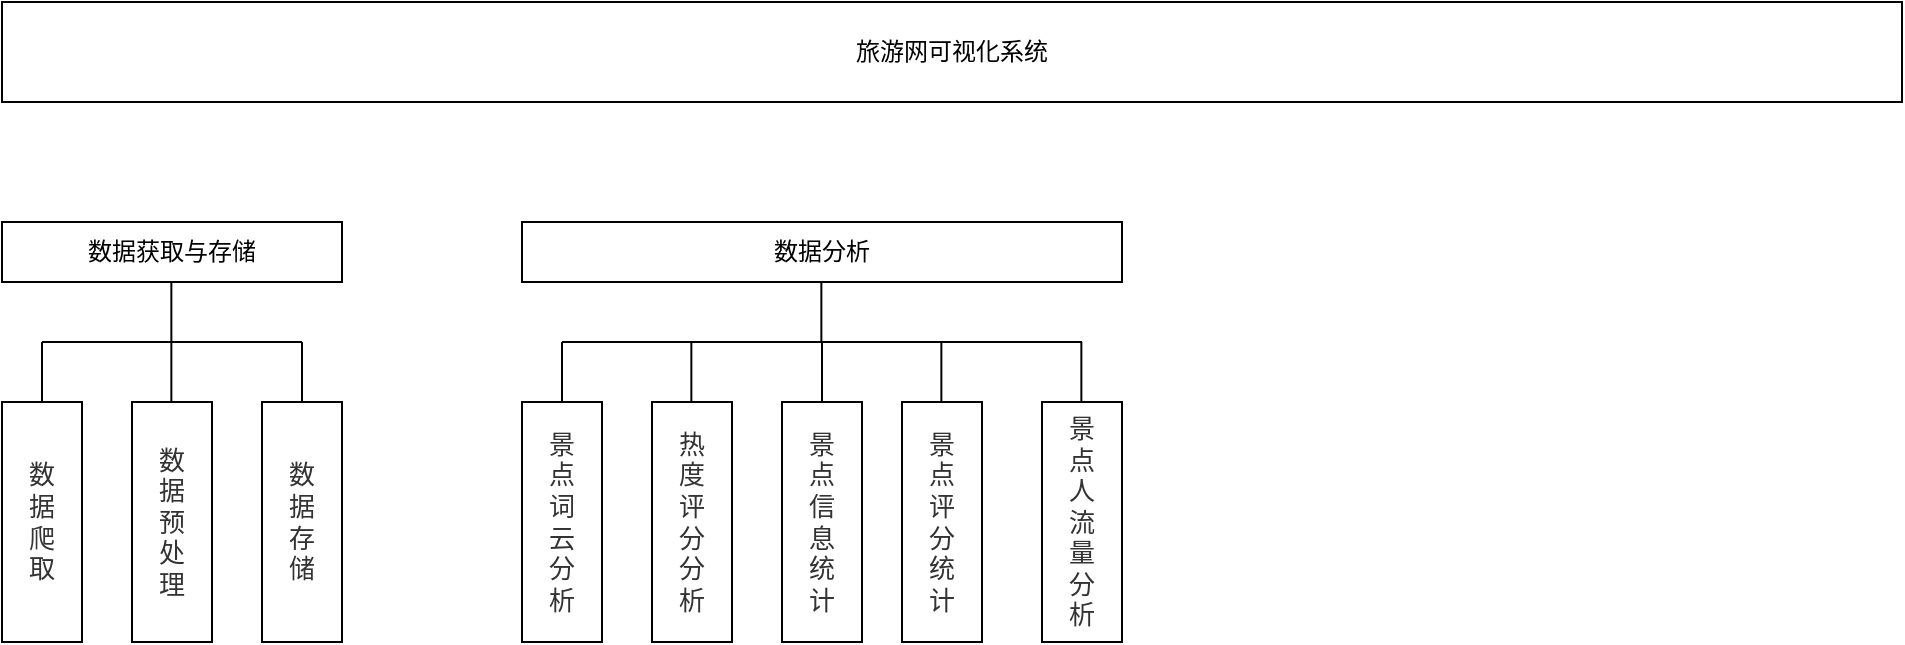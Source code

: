 <mxfile version="24.8.8">
  <diagram name="第 1 页" id="kGdFoOqjAgr1KZH3qnpg">
    <mxGraphModel dx="1383" dy="911" grid="1" gridSize="10" guides="1" tooltips="1" connect="1" arrows="1" fold="1" page="1" pageScale="1" pageWidth="827" pageHeight="1169" math="0" shadow="0">
      <root>
        <mxCell id="0" />
        <mxCell id="1" parent="0" />
        <mxCell id="sTMlbBnESELgm27xDzZq-1" value="旅游网可视化系统" style="rounded=0;whiteSpace=wrap;html=1;" vertex="1" parent="1">
          <mxGeometry x="150" y="110" width="950" height="50" as="geometry" />
        </mxCell>
        <mxCell id="sTMlbBnESELgm27xDzZq-2" value="数据获取与存储" style="rounded=0;whiteSpace=wrap;html=1;" vertex="1" parent="1">
          <mxGeometry x="150" y="220" width="170" height="30" as="geometry" />
        </mxCell>
        <mxCell id="sTMlbBnESELgm27xDzZq-3" value="&lt;div&gt;&lt;span style=&quot;color: rgb(51, 51, 51); font-family: Arial, sans-serif; font-size: 13px; text-align: start; background-color: rgb(255, 255, 255);&quot;&gt;数&lt;/span&gt;&lt;/div&gt;&lt;div&gt;&lt;span style=&quot;color: rgb(51, 51, 51); font-family: Arial, sans-serif; font-size: 13px; text-align: start; background-color: rgb(255, 255, 255);&quot;&gt;据&lt;/span&gt;&lt;/div&gt;&lt;div&gt;&lt;span style=&quot;color: rgb(51, 51, 51); font-family: Arial, sans-serif; font-size: 13px; text-align: start; background-color: rgb(255, 255, 255);&quot;&gt;爬&lt;/span&gt;&lt;/div&gt;&lt;div&gt;&lt;span style=&quot;color: rgb(51, 51, 51); font-family: Arial, sans-serif; font-size: 13px; text-align: start; background-color: rgb(255, 255, 255);&quot;&gt;取&lt;/span&gt;&lt;/div&gt;" style="rounded=0;whiteSpace=wrap;html=1;" vertex="1" parent="1">
          <mxGeometry x="150" y="310" width="40" height="120" as="geometry" />
        </mxCell>
        <mxCell id="sTMlbBnESELgm27xDzZq-4" value="&lt;div&gt;&lt;span style=&quot;color: rgb(51, 51, 51); font-family: Arial, sans-serif; font-size: 13px; text-align: start; background-color: rgb(255, 255, 255);&quot;&gt;数&lt;/span&gt;&lt;/div&gt;&lt;div&gt;&lt;span style=&quot;color: rgb(51, 51, 51); font-family: Arial, sans-serif; font-size: 13px; text-align: start; background-color: rgb(255, 255, 255);&quot;&gt;据&lt;/span&gt;&lt;/div&gt;&lt;div style=&quot;text-align: start;&quot;&gt;&lt;font face=&quot;Arial, sans-serif&quot; color=&quot;#333333&quot;&gt;&lt;span style=&quot;font-size: 13px; background-color: rgb(255, 255, 255);&quot;&gt;预&lt;/span&gt;&lt;/font&gt;&lt;/div&gt;&lt;div style=&quot;text-align: start;&quot;&gt;&lt;font face=&quot;Arial, sans-serif&quot; color=&quot;#333333&quot;&gt;&lt;span style=&quot;font-size: 13px; background-color: rgb(255, 255, 255);&quot;&gt;处&lt;/span&gt;&lt;/font&gt;&lt;/div&gt;&lt;div style=&quot;text-align: start;&quot;&gt;&lt;font face=&quot;Arial, sans-serif&quot; color=&quot;#333333&quot;&gt;&lt;span style=&quot;font-size: 13px; background-color: rgb(255, 255, 255);&quot;&gt;理&lt;/span&gt;&lt;/font&gt;&lt;/div&gt;" style="rounded=0;whiteSpace=wrap;html=1;" vertex="1" parent="1">
          <mxGeometry x="215" y="310" width="40" height="120" as="geometry" />
        </mxCell>
        <mxCell id="sTMlbBnESELgm27xDzZq-5" value="&lt;div&gt;&lt;span style=&quot;color: rgb(51, 51, 51); font-family: Arial, sans-serif; font-size: 13px; text-align: start; background-color: rgb(255, 255, 255);&quot;&gt;数&lt;/span&gt;&lt;/div&gt;&lt;div&gt;&lt;span style=&quot;color: rgb(51, 51, 51); font-family: Arial, sans-serif; font-size: 13px; text-align: start; background-color: rgb(255, 255, 255);&quot;&gt;据&lt;/span&gt;&lt;/div&gt;&lt;div style=&quot;text-align: start;&quot;&gt;&lt;font face=&quot;Arial, sans-serif&quot; color=&quot;#333333&quot;&gt;&lt;span style=&quot;font-size: 13px; background-color: rgb(255, 255, 255);&quot;&gt;存&lt;/span&gt;&lt;/font&gt;&lt;/div&gt;&lt;div style=&quot;text-align: start;&quot;&gt;&lt;font face=&quot;Arial, sans-serif&quot; color=&quot;#333333&quot;&gt;&lt;span style=&quot;font-size: 13px; background-color: rgb(255, 255, 255);&quot;&gt;储&lt;/span&gt;&lt;/font&gt;&lt;/div&gt;" style="rounded=0;whiteSpace=wrap;html=1;" vertex="1" parent="1">
          <mxGeometry x="280" y="310" width="40" height="120" as="geometry" />
        </mxCell>
        <mxCell id="sTMlbBnESELgm27xDzZq-6" value="" style="endArrow=none;html=1;rounded=0;" edge="1" parent="1">
          <mxGeometry width="50" height="50" relative="1" as="geometry">
            <mxPoint x="170" y="280" as="sourcePoint" />
            <mxPoint x="300" y="280" as="targetPoint" />
          </mxGeometry>
        </mxCell>
        <mxCell id="sTMlbBnESELgm27xDzZq-8" value="" style="endArrow=none;html=1;rounded=0;" edge="1" parent="1">
          <mxGeometry width="50" height="50" relative="1" as="geometry">
            <mxPoint x="234.68" y="280" as="sourcePoint" />
            <mxPoint x="234.68" y="250" as="targetPoint" />
          </mxGeometry>
        </mxCell>
        <mxCell id="sTMlbBnESELgm27xDzZq-9" value="" style="endArrow=none;html=1;rounded=0;exitX=0.5;exitY=0;exitDx=0;exitDy=0;" edge="1" parent="1" source="sTMlbBnESELgm27xDzZq-3">
          <mxGeometry width="50" height="50" relative="1" as="geometry">
            <mxPoint x="120" y="330" as="sourcePoint" />
            <mxPoint x="170" y="280" as="targetPoint" />
          </mxGeometry>
        </mxCell>
        <mxCell id="sTMlbBnESELgm27xDzZq-10" value="" style="endArrow=none;html=1;rounded=0;" edge="1" parent="1" source="sTMlbBnESELgm27xDzZq-5">
          <mxGeometry width="50" height="50" relative="1" as="geometry">
            <mxPoint x="250" y="330" as="sourcePoint" />
            <mxPoint x="300" y="280" as="targetPoint" />
          </mxGeometry>
        </mxCell>
        <mxCell id="sTMlbBnESELgm27xDzZq-11" value="" style="endArrow=none;html=1;rounded=0;" edge="1" parent="1">
          <mxGeometry width="50" height="50" relative="1" as="geometry">
            <mxPoint x="234.68" y="310" as="sourcePoint" />
            <mxPoint x="234.68" y="280" as="targetPoint" />
          </mxGeometry>
        </mxCell>
        <mxCell id="sTMlbBnESELgm27xDzZq-12" value="数据分析" style="rounded=0;whiteSpace=wrap;html=1;" vertex="1" parent="1">
          <mxGeometry x="410" y="220" width="300" height="30" as="geometry" />
        </mxCell>
        <mxCell id="sTMlbBnESELgm27xDzZq-13" value="&lt;div style=&quot;text-align: start;&quot;&gt;&lt;font face=&quot;Arial, sans-serif&quot; color=&quot;#333333&quot;&gt;&lt;span style=&quot;font-size: 13px; background-color: rgb(255, 255, 255);&quot;&gt;景&lt;/span&gt;&lt;/font&gt;&lt;/div&gt;&lt;div style=&quot;text-align: start;&quot;&gt;&lt;font face=&quot;Arial, sans-serif&quot; color=&quot;#333333&quot;&gt;&lt;span style=&quot;font-size: 13px; background-color: rgb(255, 255, 255);&quot;&gt;点&lt;/span&gt;&lt;/font&gt;&lt;/div&gt;&lt;div style=&quot;text-align: start;&quot;&gt;&lt;font face=&quot;Arial, sans-serif&quot; color=&quot;#333333&quot;&gt;&lt;span style=&quot;font-size: 13px; background-color: rgb(255, 255, 255);&quot;&gt;词&lt;/span&gt;&lt;/font&gt;&lt;/div&gt;&lt;div style=&quot;text-align: start;&quot;&gt;&lt;font face=&quot;Arial, sans-serif&quot; color=&quot;#333333&quot;&gt;&lt;span style=&quot;font-size: 13px; background-color: rgb(255, 255, 255);&quot;&gt;云&lt;/span&gt;&lt;/font&gt;&lt;/div&gt;&lt;div style=&quot;text-align: start;&quot;&gt;&lt;font face=&quot;Arial, sans-serif&quot; color=&quot;#333333&quot;&gt;&lt;span style=&quot;font-size: 13px; background-color: rgb(255, 255, 255);&quot;&gt;分&lt;/span&gt;&lt;/font&gt;&lt;/div&gt;&lt;div style=&quot;text-align: start;&quot;&gt;&lt;font face=&quot;Arial, sans-serif&quot; color=&quot;#333333&quot;&gt;&lt;span style=&quot;font-size: 13px; background-color: rgb(255, 255, 255);&quot;&gt;析&lt;/span&gt;&lt;/font&gt;&lt;/div&gt;" style="rounded=0;whiteSpace=wrap;html=1;" vertex="1" parent="1">
          <mxGeometry x="410" y="310" width="40" height="120" as="geometry" />
        </mxCell>
        <mxCell id="sTMlbBnESELgm27xDzZq-14" value="&lt;div style=&quot;text-align: start;&quot;&gt;&lt;font face=&quot;Arial, sans-serif&quot; color=&quot;#333333&quot;&gt;&lt;span style=&quot;font-size: 13px; background-color: rgb(255, 255, 255);&quot;&gt;热&lt;/span&gt;&lt;/font&gt;&lt;/div&gt;&lt;div style=&quot;text-align: start;&quot;&gt;&lt;font face=&quot;Arial, sans-serif&quot; color=&quot;#333333&quot;&gt;&lt;span style=&quot;font-size: 13px; background-color: rgb(255, 255, 255);&quot;&gt;度&lt;/span&gt;&lt;/font&gt;&lt;/div&gt;&lt;div style=&quot;text-align: start;&quot;&gt;&lt;font face=&quot;Arial, sans-serif&quot; color=&quot;#333333&quot;&gt;&lt;span style=&quot;font-size: 13px; background-color: rgb(255, 255, 255);&quot;&gt;评&lt;/span&gt;&lt;/font&gt;&lt;/div&gt;&lt;div style=&quot;text-align: start;&quot;&gt;&lt;font face=&quot;Arial, sans-serif&quot; color=&quot;#333333&quot;&gt;&lt;span style=&quot;font-size: 13px; background-color: rgb(255, 255, 255);&quot;&gt;分&lt;/span&gt;&lt;/font&gt;&lt;/div&gt;&lt;div style=&quot;text-align: start;&quot;&gt;&lt;font face=&quot;Arial, sans-serif&quot; color=&quot;#333333&quot;&gt;&lt;span style=&quot;font-size: 13px; background-color: rgb(255, 255, 255);&quot;&gt;分&lt;/span&gt;&lt;/font&gt;&lt;/div&gt;&lt;div style=&quot;text-align: start;&quot;&gt;&lt;font face=&quot;Arial, sans-serif&quot; color=&quot;#333333&quot;&gt;&lt;span style=&quot;font-size: 13px; background-color: rgb(255, 255, 255);&quot;&gt;析&lt;/span&gt;&lt;/font&gt;&lt;/div&gt;" style="rounded=0;whiteSpace=wrap;html=1;" vertex="1" parent="1">
          <mxGeometry x="475" y="310" width="40" height="120" as="geometry" />
        </mxCell>
        <mxCell id="sTMlbBnESELgm27xDzZq-15" value="&lt;div style=&quot;text-align: start;&quot;&gt;&lt;font face=&quot;Arial, sans-serif&quot; color=&quot;#333333&quot;&gt;&lt;span style=&quot;font-size: 13px; background-color: rgb(255, 255, 255);&quot;&gt;景&lt;/span&gt;&lt;/font&gt;&lt;/div&gt;&lt;div style=&quot;text-align: start;&quot;&gt;&lt;font face=&quot;Arial, sans-serif&quot; color=&quot;#333333&quot;&gt;&lt;span style=&quot;font-size: 13px; background-color: rgb(255, 255, 255);&quot;&gt;点&lt;/span&gt;&lt;/font&gt;&lt;/div&gt;&lt;div style=&quot;text-align: start;&quot;&gt;&lt;font face=&quot;Arial, sans-serif&quot; color=&quot;#333333&quot;&gt;&lt;span style=&quot;font-size: 13px; background-color: rgb(255, 255, 255);&quot;&gt;信&lt;/span&gt;&lt;/font&gt;&lt;/div&gt;&lt;div style=&quot;text-align: start;&quot;&gt;&lt;font face=&quot;Arial, sans-serif&quot; color=&quot;#333333&quot;&gt;&lt;span style=&quot;font-size: 13px; background-color: rgb(255, 255, 255);&quot;&gt;息&lt;/span&gt;&lt;/font&gt;&lt;/div&gt;&lt;div style=&quot;text-align: start;&quot;&gt;&lt;font face=&quot;Arial, sans-serif&quot; color=&quot;#333333&quot;&gt;&lt;span style=&quot;font-size: 13px; background-color: rgb(255, 255, 255);&quot;&gt;统&lt;/span&gt;&lt;/font&gt;&lt;/div&gt;&lt;div style=&quot;text-align: start;&quot;&gt;&lt;font face=&quot;Arial, sans-serif&quot; color=&quot;#333333&quot;&gt;&lt;span style=&quot;font-size: 13px; background-color: rgb(255, 255, 255);&quot;&gt;计&lt;/span&gt;&lt;/font&gt;&lt;/div&gt;" style="rounded=0;whiteSpace=wrap;html=1;" vertex="1" parent="1">
          <mxGeometry x="540" y="310" width="40" height="120" as="geometry" />
        </mxCell>
        <mxCell id="sTMlbBnESELgm27xDzZq-16" value="" style="endArrow=none;html=1;rounded=0;" edge="1" parent="1">
          <mxGeometry width="50" height="50" relative="1" as="geometry">
            <mxPoint x="430" y="280" as="sourcePoint" />
            <mxPoint x="690" y="280" as="targetPoint" />
          </mxGeometry>
        </mxCell>
        <mxCell id="sTMlbBnESELgm27xDzZq-17" value="" style="endArrow=none;html=1;rounded=0;" edge="1" parent="1">
          <mxGeometry width="50" height="50" relative="1" as="geometry">
            <mxPoint x="559.68" y="280" as="sourcePoint" />
            <mxPoint x="559.68" y="250" as="targetPoint" />
          </mxGeometry>
        </mxCell>
        <mxCell id="sTMlbBnESELgm27xDzZq-18" value="" style="endArrow=none;html=1;rounded=0;exitX=0.5;exitY=0;exitDx=0;exitDy=0;" edge="1" parent="1" source="sTMlbBnESELgm27xDzZq-13">
          <mxGeometry width="50" height="50" relative="1" as="geometry">
            <mxPoint x="380" y="330" as="sourcePoint" />
            <mxPoint x="430" y="280" as="targetPoint" />
          </mxGeometry>
        </mxCell>
        <mxCell id="sTMlbBnESELgm27xDzZq-19" value="" style="endArrow=none;html=1;rounded=0;" edge="1" parent="1" source="sTMlbBnESELgm27xDzZq-15">
          <mxGeometry width="50" height="50" relative="1" as="geometry">
            <mxPoint x="510" y="330" as="sourcePoint" />
            <mxPoint x="560" y="280" as="targetPoint" />
          </mxGeometry>
        </mxCell>
        <mxCell id="sTMlbBnESELgm27xDzZq-20" value="" style="endArrow=none;html=1;rounded=0;" edge="1" parent="1">
          <mxGeometry width="50" height="50" relative="1" as="geometry">
            <mxPoint x="494.68" y="310" as="sourcePoint" />
            <mxPoint x="494.68" y="280" as="targetPoint" />
          </mxGeometry>
        </mxCell>
        <mxCell id="sTMlbBnESELgm27xDzZq-21" value="&lt;div style=&quot;text-align: start;&quot;&gt;&lt;font face=&quot;Arial, sans-serif&quot; color=&quot;#333333&quot;&gt;&lt;span style=&quot;font-size: 13px; background-color: rgb(255, 255, 255);&quot;&gt;景&lt;/span&gt;&lt;/font&gt;&lt;/div&gt;&lt;div style=&quot;text-align: start;&quot;&gt;&lt;font face=&quot;Arial, sans-serif&quot; color=&quot;#333333&quot;&gt;&lt;span style=&quot;font-size: 13px; background-color: rgb(255, 255, 255);&quot;&gt;点&lt;/span&gt;&lt;/font&gt;&lt;/div&gt;&lt;div style=&quot;text-align: start;&quot;&gt;&lt;font face=&quot;Arial, sans-serif&quot; color=&quot;#333333&quot;&gt;&lt;span style=&quot;font-size: 13px; background-color: rgb(255, 255, 255);&quot;&gt;评&lt;/span&gt;&lt;/font&gt;&lt;/div&gt;&lt;div style=&quot;text-align: start;&quot;&gt;&lt;font face=&quot;Arial, sans-serif&quot; color=&quot;#333333&quot;&gt;&lt;span style=&quot;font-size: 13px; background-color: rgb(255, 255, 255);&quot;&gt;分&lt;/span&gt;&lt;/font&gt;&lt;/div&gt;&lt;div style=&quot;text-align: start;&quot;&gt;&lt;font face=&quot;Arial, sans-serif&quot; color=&quot;#333333&quot;&gt;&lt;span style=&quot;font-size: 13px; background-color: rgb(255, 255, 255);&quot;&gt;统&lt;/span&gt;&lt;/font&gt;&lt;/div&gt;&lt;div style=&quot;text-align: start;&quot;&gt;&lt;font face=&quot;Arial, sans-serif&quot; color=&quot;#333333&quot;&gt;&lt;span style=&quot;font-size: 13px; background-color: rgb(255, 255, 255);&quot;&gt;计&lt;/span&gt;&lt;/font&gt;&lt;/div&gt;" style="rounded=0;whiteSpace=wrap;html=1;" vertex="1" parent="1">
          <mxGeometry x="600" y="310" width="40" height="120" as="geometry" />
        </mxCell>
        <mxCell id="sTMlbBnESELgm27xDzZq-22" value="&lt;div style=&quot;text-align: start;&quot;&gt;&lt;font face=&quot;Arial, sans-serif&quot; color=&quot;#333333&quot;&gt;&lt;span style=&quot;font-size: 13px; background-color: rgb(255, 255, 255);&quot;&gt;景&lt;/span&gt;&lt;/font&gt;&lt;/div&gt;&lt;div style=&quot;text-align: start;&quot;&gt;&lt;font face=&quot;Arial, sans-serif&quot; color=&quot;#333333&quot;&gt;&lt;span style=&quot;font-size: 13px; background-color: rgb(255, 255, 255);&quot;&gt;点&lt;/span&gt;&lt;/font&gt;&lt;/div&gt;&lt;div style=&quot;text-align: start;&quot;&gt;&lt;font face=&quot;Arial, sans-serif&quot; color=&quot;#333333&quot;&gt;&lt;span style=&quot;font-size: 13px; background-color: rgb(255, 255, 255);&quot;&gt;人&lt;/span&gt;&lt;/font&gt;&lt;/div&gt;&lt;div style=&quot;text-align: start;&quot;&gt;&lt;font face=&quot;Arial, sans-serif&quot; color=&quot;#333333&quot;&gt;&lt;span style=&quot;font-size: 13px; background-color: rgb(255, 255, 255);&quot;&gt;流&lt;/span&gt;&lt;/font&gt;&lt;/div&gt;&lt;div style=&quot;text-align: start;&quot;&gt;&lt;font face=&quot;Arial, sans-serif&quot; color=&quot;#333333&quot;&gt;&lt;span style=&quot;font-size: 13px; background-color: rgb(255, 255, 255);&quot;&gt;量&lt;/span&gt;&lt;/font&gt;&lt;/div&gt;&lt;div style=&quot;text-align: start;&quot;&gt;&lt;font face=&quot;Arial, sans-serif&quot; color=&quot;#333333&quot;&gt;&lt;span style=&quot;font-size: 13px; background-color: rgb(255, 255, 255);&quot;&gt;分&lt;/span&gt;&lt;/font&gt;&lt;/div&gt;&lt;div style=&quot;text-align: start;&quot;&gt;&lt;font face=&quot;Arial, sans-serif&quot; color=&quot;#333333&quot;&gt;&lt;span style=&quot;font-size: 13px; background-color: rgb(255, 255, 255);&quot;&gt;析&lt;/span&gt;&lt;/font&gt;&lt;/div&gt;" style="rounded=0;whiteSpace=wrap;html=1;" vertex="1" parent="1">
          <mxGeometry x="670" y="310" width="40" height="120" as="geometry" />
        </mxCell>
        <mxCell id="sTMlbBnESELgm27xDzZq-24" value="" style="endArrow=none;html=1;rounded=0;" edge="1" parent="1">
          <mxGeometry width="50" height="50" relative="1" as="geometry">
            <mxPoint x="619.68" y="310" as="sourcePoint" />
            <mxPoint x="619.68" y="280" as="targetPoint" />
          </mxGeometry>
        </mxCell>
        <mxCell id="sTMlbBnESELgm27xDzZq-25" value="" style="endArrow=none;html=1;rounded=0;" edge="1" parent="1">
          <mxGeometry width="50" height="50" relative="1" as="geometry">
            <mxPoint x="689.68" y="310" as="sourcePoint" />
            <mxPoint x="689.68" y="280" as="targetPoint" />
          </mxGeometry>
        </mxCell>
      </root>
    </mxGraphModel>
  </diagram>
</mxfile>

